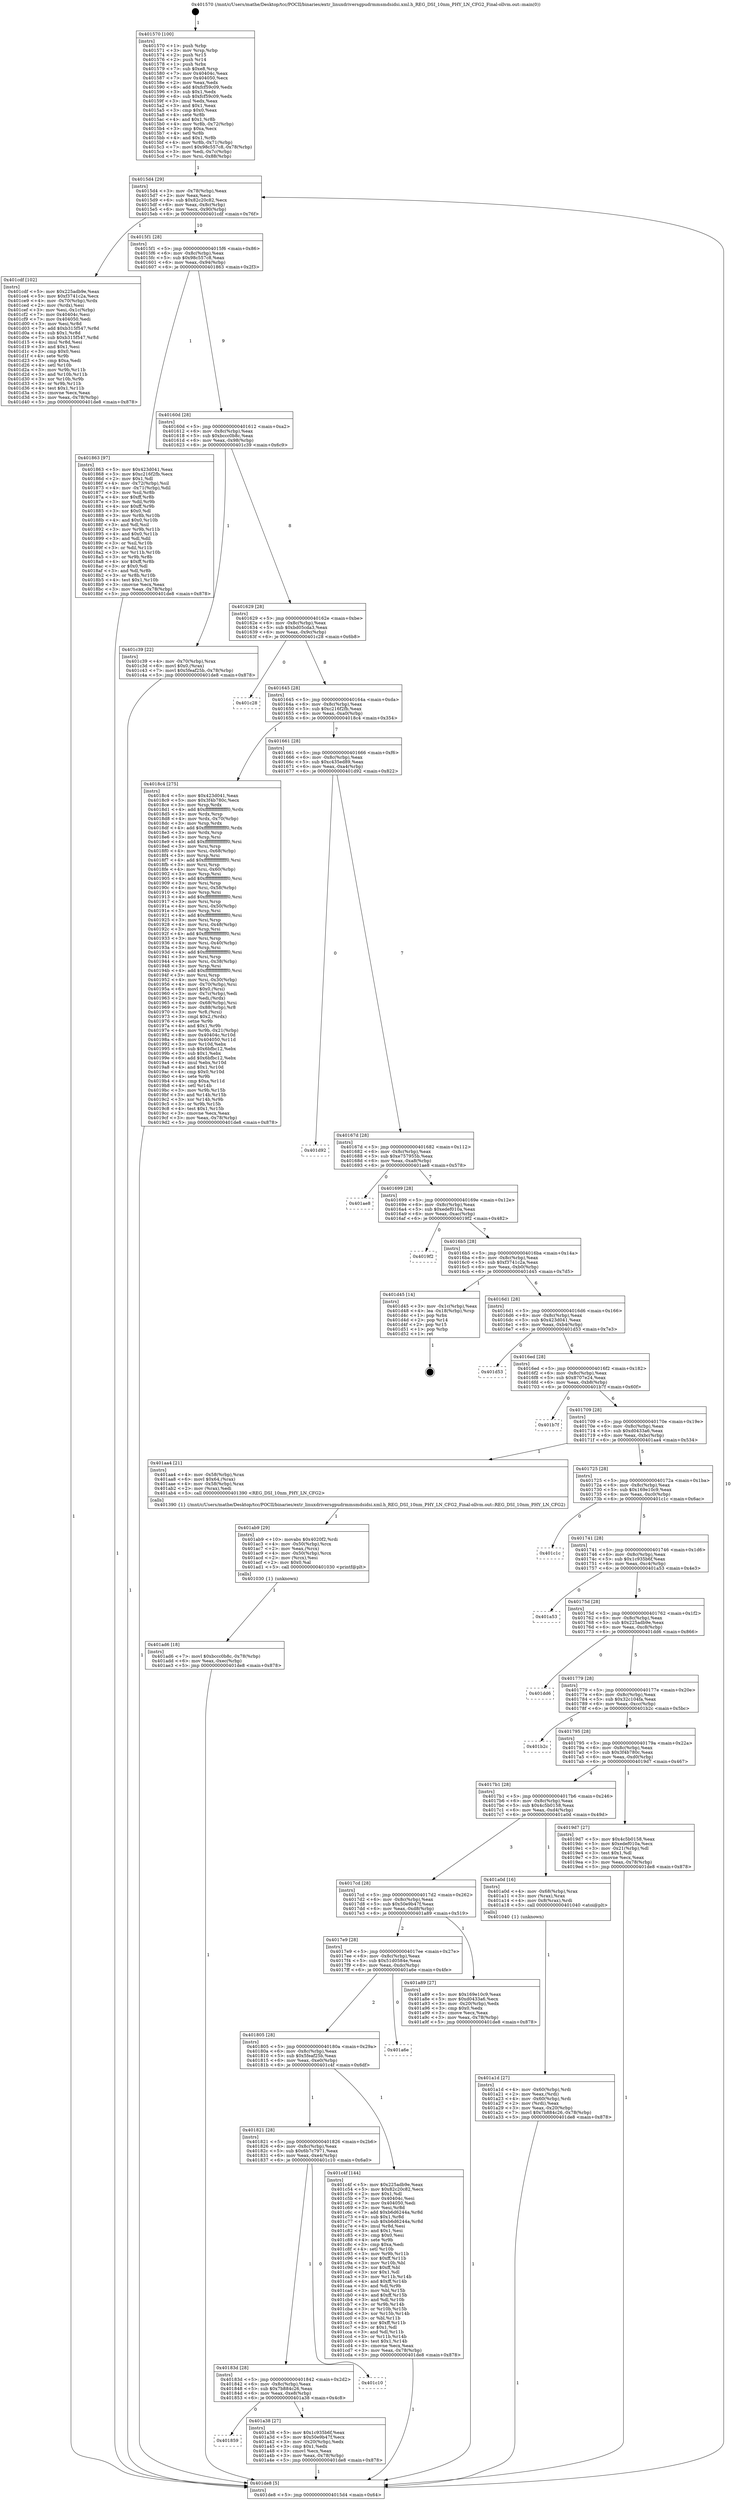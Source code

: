 digraph "0x401570" {
  label = "0x401570 (/mnt/c/Users/mathe/Desktop/tcc/POCII/binaries/extr_linuxdriversgpudrmmsmdsidsi.xml.h_REG_DSI_10nm_PHY_LN_CFG2_Final-ollvm.out::main(0))"
  labelloc = "t"
  node[shape=record]

  Entry [label="",width=0.3,height=0.3,shape=circle,fillcolor=black,style=filled]
  "0x4015d4" [label="{
     0x4015d4 [29]\l
     | [instrs]\l
     &nbsp;&nbsp;0x4015d4 \<+3\>: mov -0x78(%rbp),%eax\l
     &nbsp;&nbsp;0x4015d7 \<+2\>: mov %eax,%ecx\l
     &nbsp;&nbsp;0x4015d9 \<+6\>: sub $0x82c20c82,%ecx\l
     &nbsp;&nbsp;0x4015df \<+6\>: mov %eax,-0x8c(%rbp)\l
     &nbsp;&nbsp;0x4015e5 \<+6\>: mov %ecx,-0x90(%rbp)\l
     &nbsp;&nbsp;0x4015eb \<+6\>: je 0000000000401cdf \<main+0x76f\>\l
  }"]
  "0x401cdf" [label="{
     0x401cdf [102]\l
     | [instrs]\l
     &nbsp;&nbsp;0x401cdf \<+5\>: mov $0x225adb9e,%eax\l
     &nbsp;&nbsp;0x401ce4 \<+5\>: mov $0xf3741c2a,%ecx\l
     &nbsp;&nbsp;0x401ce9 \<+4\>: mov -0x70(%rbp),%rdx\l
     &nbsp;&nbsp;0x401ced \<+2\>: mov (%rdx),%esi\l
     &nbsp;&nbsp;0x401cef \<+3\>: mov %esi,-0x1c(%rbp)\l
     &nbsp;&nbsp;0x401cf2 \<+7\>: mov 0x40404c,%esi\l
     &nbsp;&nbsp;0x401cf9 \<+7\>: mov 0x404050,%edi\l
     &nbsp;&nbsp;0x401d00 \<+3\>: mov %esi,%r8d\l
     &nbsp;&nbsp;0x401d03 \<+7\>: add $0xb315f547,%r8d\l
     &nbsp;&nbsp;0x401d0a \<+4\>: sub $0x1,%r8d\l
     &nbsp;&nbsp;0x401d0e \<+7\>: sub $0xb315f547,%r8d\l
     &nbsp;&nbsp;0x401d15 \<+4\>: imul %r8d,%esi\l
     &nbsp;&nbsp;0x401d19 \<+3\>: and $0x1,%esi\l
     &nbsp;&nbsp;0x401d1c \<+3\>: cmp $0x0,%esi\l
     &nbsp;&nbsp;0x401d1f \<+4\>: sete %r9b\l
     &nbsp;&nbsp;0x401d23 \<+3\>: cmp $0xa,%edi\l
     &nbsp;&nbsp;0x401d26 \<+4\>: setl %r10b\l
     &nbsp;&nbsp;0x401d2a \<+3\>: mov %r9b,%r11b\l
     &nbsp;&nbsp;0x401d2d \<+3\>: and %r10b,%r11b\l
     &nbsp;&nbsp;0x401d30 \<+3\>: xor %r10b,%r9b\l
     &nbsp;&nbsp;0x401d33 \<+3\>: or %r9b,%r11b\l
     &nbsp;&nbsp;0x401d36 \<+4\>: test $0x1,%r11b\l
     &nbsp;&nbsp;0x401d3a \<+3\>: cmovne %ecx,%eax\l
     &nbsp;&nbsp;0x401d3d \<+3\>: mov %eax,-0x78(%rbp)\l
     &nbsp;&nbsp;0x401d40 \<+5\>: jmp 0000000000401de8 \<main+0x878\>\l
  }"]
  "0x4015f1" [label="{
     0x4015f1 [28]\l
     | [instrs]\l
     &nbsp;&nbsp;0x4015f1 \<+5\>: jmp 00000000004015f6 \<main+0x86\>\l
     &nbsp;&nbsp;0x4015f6 \<+6\>: mov -0x8c(%rbp),%eax\l
     &nbsp;&nbsp;0x4015fc \<+5\>: sub $0x98c557c8,%eax\l
     &nbsp;&nbsp;0x401601 \<+6\>: mov %eax,-0x94(%rbp)\l
     &nbsp;&nbsp;0x401607 \<+6\>: je 0000000000401863 \<main+0x2f3\>\l
  }"]
  Exit [label="",width=0.3,height=0.3,shape=circle,fillcolor=black,style=filled,peripheries=2]
  "0x401863" [label="{
     0x401863 [97]\l
     | [instrs]\l
     &nbsp;&nbsp;0x401863 \<+5\>: mov $0x423d041,%eax\l
     &nbsp;&nbsp;0x401868 \<+5\>: mov $0xc216f2fb,%ecx\l
     &nbsp;&nbsp;0x40186d \<+2\>: mov $0x1,%dl\l
     &nbsp;&nbsp;0x40186f \<+4\>: mov -0x72(%rbp),%sil\l
     &nbsp;&nbsp;0x401873 \<+4\>: mov -0x71(%rbp),%dil\l
     &nbsp;&nbsp;0x401877 \<+3\>: mov %sil,%r8b\l
     &nbsp;&nbsp;0x40187a \<+4\>: xor $0xff,%r8b\l
     &nbsp;&nbsp;0x40187e \<+3\>: mov %dil,%r9b\l
     &nbsp;&nbsp;0x401881 \<+4\>: xor $0xff,%r9b\l
     &nbsp;&nbsp;0x401885 \<+3\>: xor $0x0,%dl\l
     &nbsp;&nbsp;0x401888 \<+3\>: mov %r8b,%r10b\l
     &nbsp;&nbsp;0x40188b \<+4\>: and $0x0,%r10b\l
     &nbsp;&nbsp;0x40188f \<+3\>: and %dl,%sil\l
     &nbsp;&nbsp;0x401892 \<+3\>: mov %r9b,%r11b\l
     &nbsp;&nbsp;0x401895 \<+4\>: and $0x0,%r11b\l
     &nbsp;&nbsp;0x401899 \<+3\>: and %dl,%dil\l
     &nbsp;&nbsp;0x40189c \<+3\>: or %sil,%r10b\l
     &nbsp;&nbsp;0x40189f \<+3\>: or %dil,%r11b\l
     &nbsp;&nbsp;0x4018a2 \<+3\>: xor %r11b,%r10b\l
     &nbsp;&nbsp;0x4018a5 \<+3\>: or %r9b,%r8b\l
     &nbsp;&nbsp;0x4018a8 \<+4\>: xor $0xff,%r8b\l
     &nbsp;&nbsp;0x4018ac \<+3\>: or $0x0,%dl\l
     &nbsp;&nbsp;0x4018af \<+3\>: and %dl,%r8b\l
     &nbsp;&nbsp;0x4018b2 \<+3\>: or %r8b,%r10b\l
     &nbsp;&nbsp;0x4018b5 \<+4\>: test $0x1,%r10b\l
     &nbsp;&nbsp;0x4018b9 \<+3\>: cmovne %ecx,%eax\l
     &nbsp;&nbsp;0x4018bc \<+3\>: mov %eax,-0x78(%rbp)\l
     &nbsp;&nbsp;0x4018bf \<+5\>: jmp 0000000000401de8 \<main+0x878\>\l
  }"]
  "0x40160d" [label="{
     0x40160d [28]\l
     | [instrs]\l
     &nbsp;&nbsp;0x40160d \<+5\>: jmp 0000000000401612 \<main+0xa2\>\l
     &nbsp;&nbsp;0x401612 \<+6\>: mov -0x8c(%rbp),%eax\l
     &nbsp;&nbsp;0x401618 \<+5\>: sub $0xbccc0b8c,%eax\l
     &nbsp;&nbsp;0x40161d \<+6\>: mov %eax,-0x98(%rbp)\l
     &nbsp;&nbsp;0x401623 \<+6\>: je 0000000000401c39 \<main+0x6c9\>\l
  }"]
  "0x401de8" [label="{
     0x401de8 [5]\l
     | [instrs]\l
     &nbsp;&nbsp;0x401de8 \<+5\>: jmp 00000000004015d4 \<main+0x64\>\l
  }"]
  "0x401570" [label="{
     0x401570 [100]\l
     | [instrs]\l
     &nbsp;&nbsp;0x401570 \<+1\>: push %rbp\l
     &nbsp;&nbsp;0x401571 \<+3\>: mov %rsp,%rbp\l
     &nbsp;&nbsp;0x401574 \<+2\>: push %r15\l
     &nbsp;&nbsp;0x401576 \<+2\>: push %r14\l
     &nbsp;&nbsp;0x401578 \<+1\>: push %rbx\l
     &nbsp;&nbsp;0x401579 \<+7\>: sub $0xe8,%rsp\l
     &nbsp;&nbsp;0x401580 \<+7\>: mov 0x40404c,%eax\l
     &nbsp;&nbsp;0x401587 \<+7\>: mov 0x404050,%ecx\l
     &nbsp;&nbsp;0x40158e \<+2\>: mov %eax,%edx\l
     &nbsp;&nbsp;0x401590 \<+6\>: add $0xfcf59c09,%edx\l
     &nbsp;&nbsp;0x401596 \<+3\>: sub $0x1,%edx\l
     &nbsp;&nbsp;0x401599 \<+6\>: sub $0xfcf59c09,%edx\l
     &nbsp;&nbsp;0x40159f \<+3\>: imul %edx,%eax\l
     &nbsp;&nbsp;0x4015a2 \<+3\>: and $0x1,%eax\l
     &nbsp;&nbsp;0x4015a5 \<+3\>: cmp $0x0,%eax\l
     &nbsp;&nbsp;0x4015a8 \<+4\>: sete %r8b\l
     &nbsp;&nbsp;0x4015ac \<+4\>: and $0x1,%r8b\l
     &nbsp;&nbsp;0x4015b0 \<+4\>: mov %r8b,-0x72(%rbp)\l
     &nbsp;&nbsp;0x4015b4 \<+3\>: cmp $0xa,%ecx\l
     &nbsp;&nbsp;0x4015b7 \<+4\>: setl %r8b\l
     &nbsp;&nbsp;0x4015bb \<+4\>: and $0x1,%r8b\l
     &nbsp;&nbsp;0x4015bf \<+4\>: mov %r8b,-0x71(%rbp)\l
     &nbsp;&nbsp;0x4015c3 \<+7\>: movl $0x98c557c8,-0x78(%rbp)\l
     &nbsp;&nbsp;0x4015ca \<+3\>: mov %edi,-0x7c(%rbp)\l
     &nbsp;&nbsp;0x4015cd \<+7\>: mov %rsi,-0x88(%rbp)\l
  }"]
  "0x401ad6" [label="{
     0x401ad6 [18]\l
     | [instrs]\l
     &nbsp;&nbsp;0x401ad6 \<+7\>: movl $0xbccc0b8c,-0x78(%rbp)\l
     &nbsp;&nbsp;0x401add \<+6\>: mov %eax,-0xec(%rbp)\l
     &nbsp;&nbsp;0x401ae3 \<+5\>: jmp 0000000000401de8 \<main+0x878\>\l
  }"]
  "0x401c39" [label="{
     0x401c39 [22]\l
     | [instrs]\l
     &nbsp;&nbsp;0x401c39 \<+4\>: mov -0x70(%rbp),%rax\l
     &nbsp;&nbsp;0x401c3d \<+6\>: movl $0x0,(%rax)\l
     &nbsp;&nbsp;0x401c43 \<+7\>: movl $0x5feaf25b,-0x78(%rbp)\l
     &nbsp;&nbsp;0x401c4a \<+5\>: jmp 0000000000401de8 \<main+0x878\>\l
  }"]
  "0x401629" [label="{
     0x401629 [28]\l
     | [instrs]\l
     &nbsp;&nbsp;0x401629 \<+5\>: jmp 000000000040162e \<main+0xbe\>\l
     &nbsp;&nbsp;0x40162e \<+6\>: mov -0x8c(%rbp),%eax\l
     &nbsp;&nbsp;0x401634 \<+5\>: sub $0xbd05cda3,%eax\l
     &nbsp;&nbsp;0x401639 \<+6\>: mov %eax,-0x9c(%rbp)\l
     &nbsp;&nbsp;0x40163f \<+6\>: je 0000000000401c28 \<main+0x6b8\>\l
  }"]
  "0x401ab9" [label="{
     0x401ab9 [29]\l
     | [instrs]\l
     &nbsp;&nbsp;0x401ab9 \<+10\>: movabs $0x4020f2,%rdi\l
     &nbsp;&nbsp;0x401ac3 \<+4\>: mov -0x50(%rbp),%rcx\l
     &nbsp;&nbsp;0x401ac7 \<+2\>: mov %eax,(%rcx)\l
     &nbsp;&nbsp;0x401ac9 \<+4\>: mov -0x50(%rbp),%rcx\l
     &nbsp;&nbsp;0x401acd \<+2\>: mov (%rcx),%esi\l
     &nbsp;&nbsp;0x401acf \<+2\>: mov $0x0,%al\l
     &nbsp;&nbsp;0x401ad1 \<+5\>: call 0000000000401030 \<printf@plt\>\l
     | [calls]\l
     &nbsp;&nbsp;0x401030 \{1\} (unknown)\l
  }"]
  "0x401c28" [label="{
     0x401c28\l
  }", style=dashed]
  "0x401645" [label="{
     0x401645 [28]\l
     | [instrs]\l
     &nbsp;&nbsp;0x401645 \<+5\>: jmp 000000000040164a \<main+0xda\>\l
     &nbsp;&nbsp;0x40164a \<+6\>: mov -0x8c(%rbp),%eax\l
     &nbsp;&nbsp;0x401650 \<+5\>: sub $0xc216f2fb,%eax\l
     &nbsp;&nbsp;0x401655 \<+6\>: mov %eax,-0xa0(%rbp)\l
     &nbsp;&nbsp;0x40165b \<+6\>: je 00000000004018c4 \<main+0x354\>\l
  }"]
  "0x401859" [label="{
     0x401859\l
  }", style=dashed]
  "0x4018c4" [label="{
     0x4018c4 [275]\l
     | [instrs]\l
     &nbsp;&nbsp;0x4018c4 \<+5\>: mov $0x423d041,%eax\l
     &nbsp;&nbsp;0x4018c9 \<+5\>: mov $0x3f4b780c,%ecx\l
     &nbsp;&nbsp;0x4018ce \<+3\>: mov %rsp,%rdx\l
     &nbsp;&nbsp;0x4018d1 \<+4\>: add $0xfffffffffffffff0,%rdx\l
     &nbsp;&nbsp;0x4018d5 \<+3\>: mov %rdx,%rsp\l
     &nbsp;&nbsp;0x4018d8 \<+4\>: mov %rdx,-0x70(%rbp)\l
     &nbsp;&nbsp;0x4018dc \<+3\>: mov %rsp,%rdx\l
     &nbsp;&nbsp;0x4018df \<+4\>: add $0xfffffffffffffff0,%rdx\l
     &nbsp;&nbsp;0x4018e3 \<+3\>: mov %rdx,%rsp\l
     &nbsp;&nbsp;0x4018e6 \<+3\>: mov %rsp,%rsi\l
     &nbsp;&nbsp;0x4018e9 \<+4\>: add $0xfffffffffffffff0,%rsi\l
     &nbsp;&nbsp;0x4018ed \<+3\>: mov %rsi,%rsp\l
     &nbsp;&nbsp;0x4018f0 \<+4\>: mov %rsi,-0x68(%rbp)\l
     &nbsp;&nbsp;0x4018f4 \<+3\>: mov %rsp,%rsi\l
     &nbsp;&nbsp;0x4018f7 \<+4\>: add $0xfffffffffffffff0,%rsi\l
     &nbsp;&nbsp;0x4018fb \<+3\>: mov %rsi,%rsp\l
     &nbsp;&nbsp;0x4018fe \<+4\>: mov %rsi,-0x60(%rbp)\l
     &nbsp;&nbsp;0x401902 \<+3\>: mov %rsp,%rsi\l
     &nbsp;&nbsp;0x401905 \<+4\>: add $0xfffffffffffffff0,%rsi\l
     &nbsp;&nbsp;0x401909 \<+3\>: mov %rsi,%rsp\l
     &nbsp;&nbsp;0x40190c \<+4\>: mov %rsi,-0x58(%rbp)\l
     &nbsp;&nbsp;0x401910 \<+3\>: mov %rsp,%rsi\l
     &nbsp;&nbsp;0x401913 \<+4\>: add $0xfffffffffffffff0,%rsi\l
     &nbsp;&nbsp;0x401917 \<+3\>: mov %rsi,%rsp\l
     &nbsp;&nbsp;0x40191a \<+4\>: mov %rsi,-0x50(%rbp)\l
     &nbsp;&nbsp;0x40191e \<+3\>: mov %rsp,%rsi\l
     &nbsp;&nbsp;0x401921 \<+4\>: add $0xfffffffffffffff0,%rsi\l
     &nbsp;&nbsp;0x401925 \<+3\>: mov %rsi,%rsp\l
     &nbsp;&nbsp;0x401928 \<+4\>: mov %rsi,-0x48(%rbp)\l
     &nbsp;&nbsp;0x40192c \<+3\>: mov %rsp,%rsi\l
     &nbsp;&nbsp;0x40192f \<+4\>: add $0xfffffffffffffff0,%rsi\l
     &nbsp;&nbsp;0x401933 \<+3\>: mov %rsi,%rsp\l
     &nbsp;&nbsp;0x401936 \<+4\>: mov %rsi,-0x40(%rbp)\l
     &nbsp;&nbsp;0x40193a \<+3\>: mov %rsp,%rsi\l
     &nbsp;&nbsp;0x40193d \<+4\>: add $0xfffffffffffffff0,%rsi\l
     &nbsp;&nbsp;0x401941 \<+3\>: mov %rsi,%rsp\l
     &nbsp;&nbsp;0x401944 \<+4\>: mov %rsi,-0x38(%rbp)\l
     &nbsp;&nbsp;0x401948 \<+3\>: mov %rsp,%rsi\l
     &nbsp;&nbsp;0x40194b \<+4\>: add $0xfffffffffffffff0,%rsi\l
     &nbsp;&nbsp;0x40194f \<+3\>: mov %rsi,%rsp\l
     &nbsp;&nbsp;0x401952 \<+4\>: mov %rsi,-0x30(%rbp)\l
     &nbsp;&nbsp;0x401956 \<+4\>: mov -0x70(%rbp),%rsi\l
     &nbsp;&nbsp;0x40195a \<+6\>: movl $0x0,(%rsi)\l
     &nbsp;&nbsp;0x401960 \<+3\>: mov -0x7c(%rbp),%edi\l
     &nbsp;&nbsp;0x401963 \<+2\>: mov %edi,(%rdx)\l
     &nbsp;&nbsp;0x401965 \<+4\>: mov -0x68(%rbp),%rsi\l
     &nbsp;&nbsp;0x401969 \<+7\>: mov -0x88(%rbp),%r8\l
     &nbsp;&nbsp;0x401970 \<+3\>: mov %r8,(%rsi)\l
     &nbsp;&nbsp;0x401973 \<+3\>: cmpl $0x2,(%rdx)\l
     &nbsp;&nbsp;0x401976 \<+4\>: setne %r9b\l
     &nbsp;&nbsp;0x40197a \<+4\>: and $0x1,%r9b\l
     &nbsp;&nbsp;0x40197e \<+4\>: mov %r9b,-0x21(%rbp)\l
     &nbsp;&nbsp;0x401982 \<+8\>: mov 0x40404c,%r10d\l
     &nbsp;&nbsp;0x40198a \<+8\>: mov 0x404050,%r11d\l
     &nbsp;&nbsp;0x401992 \<+3\>: mov %r10d,%ebx\l
     &nbsp;&nbsp;0x401995 \<+6\>: sub $0x6bfbc12,%ebx\l
     &nbsp;&nbsp;0x40199b \<+3\>: sub $0x1,%ebx\l
     &nbsp;&nbsp;0x40199e \<+6\>: add $0x6bfbc12,%ebx\l
     &nbsp;&nbsp;0x4019a4 \<+4\>: imul %ebx,%r10d\l
     &nbsp;&nbsp;0x4019a8 \<+4\>: and $0x1,%r10d\l
     &nbsp;&nbsp;0x4019ac \<+4\>: cmp $0x0,%r10d\l
     &nbsp;&nbsp;0x4019b0 \<+4\>: sete %r9b\l
     &nbsp;&nbsp;0x4019b4 \<+4\>: cmp $0xa,%r11d\l
     &nbsp;&nbsp;0x4019b8 \<+4\>: setl %r14b\l
     &nbsp;&nbsp;0x4019bc \<+3\>: mov %r9b,%r15b\l
     &nbsp;&nbsp;0x4019bf \<+3\>: and %r14b,%r15b\l
     &nbsp;&nbsp;0x4019c2 \<+3\>: xor %r14b,%r9b\l
     &nbsp;&nbsp;0x4019c5 \<+3\>: or %r9b,%r15b\l
     &nbsp;&nbsp;0x4019c8 \<+4\>: test $0x1,%r15b\l
     &nbsp;&nbsp;0x4019cc \<+3\>: cmovne %ecx,%eax\l
     &nbsp;&nbsp;0x4019cf \<+3\>: mov %eax,-0x78(%rbp)\l
     &nbsp;&nbsp;0x4019d2 \<+5\>: jmp 0000000000401de8 \<main+0x878\>\l
  }"]
  "0x401661" [label="{
     0x401661 [28]\l
     | [instrs]\l
     &nbsp;&nbsp;0x401661 \<+5\>: jmp 0000000000401666 \<main+0xf6\>\l
     &nbsp;&nbsp;0x401666 \<+6\>: mov -0x8c(%rbp),%eax\l
     &nbsp;&nbsp;0x40166c \<+5\>: sub $0xc435ed89,%eax\l
     &nbsp;&nbsp;0x401671 \<+6\>: mov %eax,-0xa4(%rbp)\l
     &nbsp;&nbsp;0x401677 \<+6\>: je 0000000000401d92 \<main+0x822\>\l
  }"]
  "0x401a38" [label="{
     0x401a38 [27]\l
     | [instrs]\l
     &nbsp;&nbsp;0x401a38 \<+5\>: mov $0x1c935b6f,%eax\l
     &nbsp;&nbsp;0x401a3d \<+5\>: mov $0x50e9b47f,%ecx\l
     &nbsp;&nbsp;0x401a42 \<+3\>: mov -0x20(%rbp),%edx\l
     &nbsp;&nbsp;0x401a45 \<+3\>: cmp $0x1,%edx\l
     &nbsp;&nbsp;0x401a48 \<+3\>: cmovl %ecx,%eax\l
     &nbsp;&nbsp;0x401a4b \<+3\>: mov %eax,-0x78(%rbp)\l
     &nbsp;&nbsp;0x401a4e \<+5\>: jmp 0000000000401de8 \<main+0x878\>\l
  }"]
  "0x40183d" [label="{
     0x40183d [28]\l
     | [instrs]\l
     &nbsp;&nbsp;0x40183d \<+5\>: jmp 0000000000401842 \<main+0x2d2\>\l
     &nbsp;&nbsp;0x401842 \<+6\>: mov -0x8c(%rbp),%eax\l
     &nbsp;&nbsp;0x401848 \<+5\>: sub $0x7b884c26,%eax\l
     &nbsp;&nbsp;0x40184d \<+6\>: mov %eax,-0xe8(%rbp)\l
     &nbsp;&nbsp;0x401853 \<+6\>: je 0000000000401a38 \<main+0x4c8\>\l
  }"]
  "0x401d92" [label="{
     0x401d92\l
  }", style=dashed]
  "0x40167d" [label="{
     0x40167d [28]\l
     | [instrs]\l
     &nbsp;&nbsp;0x40167d \<+5\>: jmp 0000000000401682 \<main+0x112\>\l
     &nbsp;&nbsp;0x401682 \<+6\>: mov -0x8c(%rbp),%eax\l
     &nbsp;&nbsp;0x401688 \<+5\>: sub $0xe757955b,%eax\l
     &nbsp;&nbsp;0x40168d \<+6\>: mov %eax,-0xa8(%rbp)\l
     &nbsp;&nbsp;0x401693 \<+6\>: je 0000000000401ae8 \<main+0x578\>\l
  }"]
  "0x401c10" [label="{
     0x401c10\l
  }", style=dashed]
  "0x401ae8" [label="{
     0x401ae8\l
  }", style=dashed]
  "0x401699" [label="{
     0x401699 [28]\l
     | [instrs]\l
     &nbsp;&nbsp;0x401699 \<+5\>: jmp 000000000040169e \<main+0x12e\>\l
     &nbsp;&nbsp;0x40169e \<+6\>: mov -0x8c(%rbp),%eax\l
     &nbsp;&nbsp;0x4016a4 \<+5\>: sub $0xedef010a,%eax\l
     &nbsp;&nbsp;0x4016a9 \<+6\>: mov %eax,-0xac(%rbp)\l
     &nbsp;&nbsp;0x4016af \<+6\>: je 00000000004019f2 \<main+0x482\>\l
  }"]
  "0x401821" [label="{
     0x401821 [28]\l
     | [instrs]\l
     &nbsp;&nbsp;0x401821 \<+5\>: jmp 0000000000401826 \<main+0x2b6\>\l
     &nbsp;&nbsp;0x401826 \<+6\>: mov -0x8c(%rbp),%eax\l
     &nbsp;&nbsp;0x40182c \<+5\>: sub $0x6b7c7971,%eax\l
     &nbsp;&nbsp;0x401831 \<+6\>: mov %eax,-0xe4(%rbp)\l
     &nbsp;&nbsp;0x401837 \<+6\>: je 0000000000401c10 \<main+0x6a0\>\l
  }"]
  "0x4019f2" [label="{
     0x4019f2\l
  }", style=dashed]
  "0x4016b5" [label="{
     0x4016b5 [28]\l
     | [instrs]\l
     &nbsp;&nbsp;0x4016b5 \<+5\>: jmp 00000000004016ba \<main+0x14a\>\l
     &nbsp;&nbsp;0x4016ba \<+6\>: mov -0x8c(%rbp),%eax\l
     &nbsp;&nbsp;0x4016c0 \<+5\>: sub $0xf3741c2a,%eax\l
     &nbsp;&nbsp;0x4016c5 \<+6\>: mov %eax,-0xb0(%rbp)\l
     &nbsp;&nbsp;0x4016cb \<+6\>: je 0000000000401d45 \<main+0x7d5\>\l
  }"]
  "0x401c4f" [label="{
     0x401c4f [144]\l
     | [instrs]\l
     &nbsp;&nbsp;0x401c4f \<+5\>: mov $0x225adb9e,%eax\l
     &nbsp;&nbsp;0x401c54 \<+5\>: mov $0x82c20c82,%ecx\l
     &nbsp;&nbsp;0x401c59 \<+2\>: mov $0x1,%dl\l
     &nbsp;&nbsp;0x401c5b \<+7\>: mov 0x40404c,%esi\l
     &nbsp;&nbsp;0x401c62 \<+7\>: mov 0x404050,%edi\l
     &nbsp;&nbsp;0x401c69 \<+3\>: mov %esi,%r8d\l
     &nbsp;&nbsp;0x401c6c \<+7\>: add $0xb6d6244a,%r8d\l
     &nbsp;&nbsp;0x401c73 \<+4\>: sub $0x1,%r8d\l
     &nbsp;&nbsp;0x401c77 \<+7\>: sub $0xb6d6244a,%r8d\l
     &nbsp;&nbsp;0x401c7e \<+4\>: imul %r8d,%esi\l
     &nbsp;&nbsp;0x401c82 \<+3\>: and $0x1,%esi\l
     &nbsp;&nbsp;0x401c85 \<+3\>: cmp $0x0,%esi\l
     &nbsp;&nbsp;0x401c88 \<+4\>: sete %r9b\l
     &nbsp;&nbsp;0x401c8c \<+3\>: cmp $0xa,%edi\l
     &nbsp;&nbsp;0x401c8f \<+4\>: setl %r10b\l
     &nbsp;&nbsp;0x401c93 \<+3\>: mov %r9b,%r11b\l
     &nbsp;&nbsp;0x401c96 \<+4\>: xor $0xff,%r11b\l
     &nbsp;&nbsp;0x401c9a \<+3\>: mov %r10b,%bl\l
     &nbsp;&nbsp;0x401c9d \<+3\>: xor $0xff,%bl\l
     &nbsp;&nbsp;0x401ca0 \<+3\>: xor $0x1,%dl\l
     &nbsp;&nbsp;0x401ca3 \<+3\>: mov %r11b,%r14b\l
     &nbsp;&nbsp;0x401ca6 \<+4\>: and $0xff,%r14b\l
     &nbsp;&nbsp;0x401caa \<+3\>: and %dl,%r9b\l
     &nbsp;&nbsp;0x401cad \<+3\>: mov %bl,%r15b\l
     &nbsp;&nbsp;0x401cb0 \<+4\>: and $0xff,%r15b\l
     &nbsp;&nbsp;0x401cb4 \<+3\>: and %dl,%r10b\l
     &nbsp;&nbsp;0x401cb7 \<+3\>: or %r9b,%r14b\l
     &nbsp;&nbsp;0x401cba \<+3\>: or %r10b,%r15b\l
     &nbsp;&nbsp;0x401cbd \<+3\>: xor %r15b,%r14b\l
     &nbsp;&nbsp;0x401cc0 \<+3\>: or %bl,%r11b\l
     &nbsp;&nbsp;0x401cc3 \<+4\>: xor $0xff,%r11b\l
     &nbsp;&nbsp;0x401cc7 \<+3\>: or $0x1,%dl\l
     &nbsp;&nbsp;0x401cca \<+3\>: and %dl,%r11b\l
     &nbsp;&nbsp;0x401ccd \<+3\>: or %r11b,%r14b\l
     &nbsp;&nbsp;0x401cd0 \<+4\>: test $0x1,%r14b\l
     &nbsp;&nbsp;0x401cd4 \<+3\>: cmovne %ecx,%eax\l
     &nbsp;&nbsp;0x401cd7 \<+3\>: mov %eax,-0x78(%rbp)\l
     &nbsp;&nbsp;0x401cda \<+5\>: jmp 0000000000401de8 \<main+0x878\>\l
  }"]
  "0x401d45" [label="{
     0x401d45 [14]\l
     | [instrs]\l
     &nbsp;&nbsp;0x401d45 \<+3\>: mov -0x1c(%rbp),%eax\l
     &nbsp;&nbsp;0x401d48 \<+4\>: lea -0x18(%rbp),%rsp\l
     &nbsp;&nbsp;0x401d4c \<+1\>: pop %rbx\l
     &nbsp;&nbsp;0x401d4d \<+2\>: pop %r14\l
     &nbsp;&nbsp;0x401d4f \<+2\>: pop %r15\l
     &nbsp;&nbsp;0x401d51 \<+1\>: pop %rbp\l
     &nbsp;&nbsp;0x401d52 \<+1\>: ret\l
  }"]
  "0x4016d1" [label="{
     0x4016d1 [28]\l
     | [instrs]\l
     &nbsp;&nbsp;0x4016d1 \<+5\>: jmp 00000000004016d6 \<main+0x166\>\l
     &nbsp;&nbsp;0x4016d6 \<+6\>: mov -0x8c(%rbp),%eax\l
     &nbsp;&nbsp;0x4016dc \<+5\>: sub $0x423d041,%eax\l
     &nbsp;&nbsp;0x4016e1 \<+6\>: mov %eax,-0xb4(%rbp)\l
     &nbsp;&nbsp;0x4016e7 \<+6\>: je 0000000000401d53 \<main+0x7e3\>\l
  }"]
  "0x401805" [label="{
     0x401805 [28]\l
     | [instrs]\l
     &nbsp;&nbsp;0x401805 \<+5\>: jmp 000000000040180a \<main+0x29a\>\l
     &nbsp;&nbsp;0x40180a \<+6\>: mov -0x8c(%rbp),%eax\l
     &nbsp;&nbsp;0x401810 \<+5\>: sub $0x5feaf25b,%eax\l
     &nbsp;&nbsp;0x401815 \<+6\>: mov %eax,-0xe0(%rbp)\l
     &nbsp;&nbsp;0x40181b \<+6\>: je 0000000000401c4f \<main+0x6df\>\l
  }"]
  "0x401d53" [label="{
     0x401d53\l
  }", style=dashed]
  "0x4016ed" [label="{
     0x4016ed [28]\l
     | [instrs]\l
     &nbsp;&nbsp;0x4016ed \<+5\>: jmp 00000000004016f2 \<main+0x182\>\l
     &nbsp;&nbsp;0x4016f2 \<+6\>: mov -0x8c(%rbp),%eax\l
     &nbsp;&nbsp;0x4016f8 \<+5\>: sub $0x8707e24,%eax\l
     &nbsp;&nbsp;0x4016fd \<+6\>: mov %eax,-0xb8(%rbp)\l
     &nbsp;&nbsp;0x401703 \<+6\>: je 0000000000401b7f \<main+0x60f\>\l
  }"]
  "0x401a6e" [label="{
     0x401a6e\l
  }", style=dashed]
  "0x401b7f" [label="{
     0x401b7f\l
  }", style=dashed]
  "0x401709" [label="{
     0x401709 [28]\l
     | [instrs]\l
     &nbsp;&nbsp;0x401709 \<+5\>: jmp 000000000040170e \<main+0x19e\>\l
     &nbsp;&nbsp;0x40170e \<+6\>: mov -0x8c(%rbp),%eax\l
     &nbsp;&nbsp;0x401714 \<+5\>: sub $0xd0433a6,%eax\l
     &nbsp;&nbsp;0x401719 \<+6\>: mov %eax,-0xbc(%rbp)\l
     &nbsp;&nbsp;0x40171f \<+6\>: je 0000000000401aa4 \<main+0x534\>\l
  }"]
  "0x4017e9" [label="{
     0x4017e9 [28]\l
     | [instrs]\l
     &nbsp;&nbsp;0x4017e9 \<+5\>: jmp 00000000004017ee \<main+0x27e\>\l
     &nbsp;&nbsp;0x4017ee \<+6\>: mov -0x8c(%rbp),%eax\l
     &nbsp;&nbsp;0x4017f4 \<+5\>: sub $0x51d0584e,%eax\l
     &nbsp;&nbsp;0x4017f9 \<+6\>: mov %eax,-0xdc(%rbp)\l
     &nbsp;&nbsp;0x4017ff \<+6\>: je 0000000000401a6e \<main+0x4fe\>\l
  }"]
  "0x401aa4" [label="{
     0x401aa4 [21]\l
     | [instrs]\l
     &nbsp;&nbsp;0x401aa4 \<+4\>: mov -0x58(%rbp),%rax\l
     &nbsp;&nbsp;0x401aa8 \<+6\>: movl $0x64,(%rax)\l
     &nbsp;&nbsp;0x401aae \<+4\>: mov -0x58(%rbp),%rax\l
     &nbsp;&nbsp;0x401ab2 \<+2\>: mov (%rax),%edi\l
     &nbsp;&nbsp;0x401ab4 \<+5\>: call 0000000000401390 \<REG_DSI_10nm_PHY_LN_CFG2\>\l
     | [calls]\l
     &nbsp;&nbsp;0x401390 \{1\} (/mnt/c/Users/mathe/Desktop/tcc/POCII/binaries/extr_linuxdriversgpudrmmsmdsidsi.xml.h_REG_DSI_10nm_PHY_LN_CFG2_Final-ollvm.out::REG_DSI_10nm_PHY_LN_CFG2)\l
  }"]
  "0x401725" [label="{
     0x401725 [28]\l
     | [instrs]\l
     &nbsp;&nbsp;0x401725 \<+5\>: jmp 000000000040172a \<main+0x1ba\>\l
     &nbsp;&nbsp;0x40172a \<+6\>: mov -0x8c(%rbp),%eax\l
     &nbsp;&nbsp;0x401730 \<+5\>: sub $0x169e10c9,%eax\l
     &nbsp;&nbsp;0x401735 \<+6\>: mov %eax,-0xc0(%rbp)\l
     &nbsp;&nbsp;0x40173b \<+6\>: je 0000000000401c1c \<main+0x6ac\>\l
  }"]
  "0x401a89" [label="{
     0x401a89 [27]\l
     | [instrs]\l
     &nbsp;&nbsp;0x401a89 \<+5\>: mov $0x169e10c9,%eax\l
     &nbsp;&nbsp;0x401a8e \<+5\>: mov $0xd0433a6,%ecx\l
     &nbsp;&nbsp;0x401a93 \<+3\>: mov -0x20(%rbp),%edx\l
     &nbsp;&nbsp;0x401a96 \<+3\>: cmp $0x0,%edx\l
     &nbsp;&nbsp;0x401a99 \<+3\>: cmove %ecx,%eax\l
     &nbsp;&nbsp;0x401a9c \<+3\>: mov %eax,-0x78(%rbp)\l
     &nbsp;&nbsp;0x401a9f \<+5\>: jmp 0000000000401de8 \<main+0x878\>\l
  }"]
  "0x401c1c" [label="{
     0x401c1c\l
  }", style=dashed]
  "0x401741" [label="{
     0x401741 [28]\l
     | [instrs]\l
     &nbsp;&nbsp;0x401741 \<+5\>: jmp 0000000000401746 \<main+0x1d6\>\l
     &nbsp;&nbsp;0x401746 \<+6\>: mov -0x8c(%rbp),%eax\l
     &nbsp;&nbsp;0x40174c \<+5\>: sub $0x1c935b6f,%eax\l
     &nbsp;&nbsp;0x401751 \<+6\>: mov %eax,-0xc4(%rbp)\l
     &nbsp;&nbsp;0x401757 \<+6\>: je 0000000000401a53 \<main+0x4e3\>\l
  }"]
  "0x401a1d" [label="{
     0x401a1d [27]\l
     | [instrs]\l
     &nbsp;&nbsp;0x401a1d \<+4\>: mov -0x60(%rbp),%rdi\l
     &nbsp;&nbsp;0x401a21 \<+2\>: mov %eax,(%rdi)\l
     &nbsp;&nbsp;0x401a23 \<+4\>: mov -0x60(%rbp),%rdi\l
     &nbsp;&nbsp;0x401a27 \<+2\>: mov (%rdi),%eax\l
     &nbsp;&nbsp;0x401a29 \<+3\>: mov %eax,-0x20(%rbp)\l
     &nbsp;&nbsp;0x401a2c \<+7\>: movl $0x7b884c26,-0x78(%rbp)\l
     &nbsp;&nbsp;0x401a33 \<+5\>: jmp 0000000000401de8 \<main+0x878\>\l
  }"]
  "0x401a53" [label="{
     0x401a53\l
  }", style=dashed]
  "0x40175d" [label="{
     0x40175d [28]\l
     | [instrs]\l
     &nbsp;&nbsp;0x40175d \<+5\>: jmp 0000000000401762 \<main+0x1f2\>\l
     &nbsp;&nbsp;0x401762 \<+6\>: mov -0x8c(%rbp),%eax\l
     &nbsp;&nbsp;0x401768 \<+5\>: sub $0x225adb9e,%eax\l
     &nbsp;&nbsp;0x40176d \<+6\>: mov %eax,-0xc8(%rbp)\l
     &nbsp;&nbsp;0x401773 \<+6\>: je 0000000000401dd6 \<main+0x866\>\l
  }"]
  "0x4017cd" [label="{
     0x4017cd [28]\l
     | [instrs]\l
     &nbsp;&nbsp;0x4017cd \<+5\>: jmp 00000000004017d2 \<main+0x262\>\l
     &nbsp;&nbsp;0x4017d2 \<+6\>: mov -0x8c(%rbp),%eax\l
     &nbsp;&nbsp;0x4017d8 \<+5\>: sub $0x50e9b47f,%eax\l
     &nbsp;&nbsp;0x4017dd \<+6\>: mov %eax,-0xd8(%rbp)\l
     &nbsp;&nbsp;0x4017e3 \<+6\>: je 0000000000401a89 \<main+0x519\>\l
  }"]
  "0x401dd6" [label="{
     0x401dd6\l
  }", style=dashed]
  "0x401779" [label="{
     0x401779 [28]\l
     | [instrs]\l
     &nbsp;&nbsp;0x401779 \<+5\>: jmp 000000000040177e \<main+0x20e\>\l
     &nbsp;&nbsp;0x40177e \<+6\>: mov -0x8c(%rbp),%eax\l
     &nbsp;&nbsp;0x401784 \<+5\>: sub $0x32c104fa,%eax\l
     &nbsp;&nbsp;0x401789 \<+6\>: mov %eax,-0xcc(%rbp)\l
     &nbsp;&nbsp;0x40178f \<+6\>: je 0000000000401b2c \<main+0x5bc\>\l
  }"]
  "0x401a0d" [label="{
     0x401a0d [16]\l
     | [instrs]\l
     &nbsp;&nbsp;0x401a0d \<+4\>: mov -0x68(%rbp),%rax\l
     &nbsp;&nbsp;0x401a11 \<+3\>: mov (%rax),%rax\l
     &nbsp;&nbsp;0x401a14 \<+4\>: mov 0x8(%rax),%rdi\l
     &nbsp;&nbsp;0x401a18 \<+5\>: call 0000000000401040 \<atoi@plt\>\l
     | [calls]\l
     &nbsp;&nbsp;0x401040 \{1\} (unknown)\l
  }"]
  "0x401b2c" [label="{
     0x401b2c\l
  }", style=dashed]
  "0x401795" [label="{
     0x401795 [28]\l
     | [instrs]\l
     &nbsp;&nbsp;0x401795 \<+5\>: jmp 000000000040179a \<main+0x22a\>\l
     &nbsp;&nbsp;0x40179a \<+6\>: mov -0x8c(%rbp),%eax\l
     &nbsp;&nbsp;0x4017a0 \<+5\>: sub $0x3f4b780c,%eax\l
     &nbsp;&nbsp;0x4017a5 \<+6\>: mov %eax,-0xd0(%rbp)\l
     &nbsp;&nbsp;0x4017ab \<+6\>: je 00000000004019d7 \<main+0x467\>\l
  }"]
  "0x4017b1" [label="{
     0x4017b1 [28]\l
     | [instrs]\l
     &nbsp;&nbsp;0x4017b1 \<+5\>: jmp 00000000004017b6 \<main+0x246\>\l
     &nbsp;&nbsp;0x4017b6 \<+6\>: mov -0x8c(%rbp),%eax\l
     &nbsp;&nbsp;0x4017bc \<+5\>: sub $0x4c5b0158,%eax\l
     &nbsp;&nbsp;0x4017c1 \<+6\>: mov %eax,-0xd4(%rbp)\l
     &nbsp;&nbsp;0x4017c7 \<+6\>: je 0000000000401a0d \<main+0x49d\>\l
  }"]
  "0x4019d7" [label="{
     0x4019d7 [27]\l
     | [instrs]\l
     &nbsp;&nbsp;0x4019d7 \<+5\>: mov $0x4c5b0158,%eax\l
     &nbsp;&nbsp;0x4019dc \<+5\>: mov $0xedef010a,%ecx\l
     &nbsp;&nbsp;0x4019e1 \<+3\>: mov -0x21(%rbp),%dl\l
     &nbsp;&nbsp;0x4019e4 \<+3\>: test $0x1,%dl\l
     &nbsp;&nbsp;0x4019e7 \<+3\>: cmovne %ecx,%eax\l
     &nbsp;&nbsp;0x4019ea \<+3\>: mov %eax,-0x78(%rbp)\l
     &nbsp;&nbsp;0x4019ed \<+5\>: jmp 0000000000401de8 \<main+0x878\>\l
  }"]
  Entry -> "0x401570" [label=" 1"]
  "0x4015d4" -> "0x401cdf" [label=" 1"]
  "0x4015d4" -> "0x4015f1" [label=" 10"]
  "0x401d45" -> Exit [label=" 1"]
  "0x4015f1" -> "0x401863" [label=" 1"]
  "0x4015f1" -> "0x40160d" [label=" 9"]
  "0x401863" -> "0x401de8" [label=" 1"]
  "0x401570" -> "0x4015d4" [label=" 1"]
  "0x401de8" -> "0x4015d4" [label=" 10"]
  "0x401cdf" -> "0x401de8" [label=" 1"]
  "0x40160d" -> "0x401c39" [label=" 1"]
  "0x40160d" -> "0x401629" [label=" 8"]
  "0x401c4f" -> "0x401de8" [label=" 1"]
  "0x401629" -> "0x401c28" [label=" 0"]
  "0x401629" -> "0x401645" [label=" 8"]
  "0x401c39" -> "0x401de8" [label=" 1"]
  "0x401645" -> "0x4018c4" [label=" 1"]
  "0x401645" -> "0x401661" [label=" 7"]
  "0x401ad6" -> "0x401de8" [label=" 1"]
  "0x4018c4" -> "0x401de8" [label=" 1"]
  "0x401ab9" -> "0x401ad6" [label=" 1"]
  "0x401661" -> "0x401d92" [label=" 0"]
  "0x401661" -> "0x40167d" [label=" 7"]
  "0x401a89" -> "0x401de8" [label=" 1"]
  "0x40167d" -> "0x401ae8" [label=" 0"]
  "0x40167d" -> "0x401699" [label=" 7"]
  "0x401a38" -> "0x401de8" [label=" 1"]
  "0x401699" -> "0x4019f2" [label=" 0"]
  "0x401699" -> "0x4016b5" [label=" 7"]
  "0x40183d" -> "0x401a38" [label=" 1"]
  "0x4016b5" -> "0x401d45" [label=" 1"]
  "0x4016b5" -> "0x4016d1" [label=" 6"]
  "0x401aa4" -> "0x401ab9" [label=" 1"]
  "0x4016d1" -> "0x401d53" [label=" 0"]
  "0x4016d1" -> "0x4016ed" [label=" 6"]
  "0x401821" -> "0x401c10" [label=" 0"]
  "0x4016ed" -> "0x401b7f" [label=" 0"]
  "0x4016ed" -> "0x401709" [label=" 6"]
  "0x40183d" -> "0x401859" [label=" 0"]
  "0x401709" -> "0x401aa4" [label=" 1"]
  "0x401709" -> "0x401725" [label=" 5"]
  "0x401805" -> "0x401c4f" [label=" 1"]
  "0x401725" -> "0x401c1c" [label=" 0"]
  "0x401725" -> "0x401741" [label=" 5"]
  "0x401821" -> "0x40183d" [label=" 1"]
  "0x401741" -> "0x401a53" [label=" 0"]
  "0x401741" -> "0x40175d" [label=" 5"]
  "0x4017e9" -> "0x401a6e" [label=" 0"]
  "0x40175d" -> "0x401dd6" [label=" 0"]
  "0x40175d" -> "0x401779" [label=" 5"]
  "0x401805" -> "0x401821" [label=" 1"]
  "0x401779" -> "0x401b2c" [label=" 0"]
  "0x401779" -> "0x401795" [label=" 5"]
  "0x4017cd" -> "0x4017e9" [label=" 2"]
  "0x401795" -> "0x4019d7" [label=" 1"]
  "0x401795" -> "0x4017b1" [label=" 4"]
  "0x4019d7" -> "0x401de8" [label=" 1"]
  "0x4017cd" -> "0x401a89" [label=" 1"]
  "0x4017b1" -> "0x401a0d" [label=" 1"]
  "0x4017b1" -> "0x4017cd" [label=" 3"]
  "0x401a0d" -> "0x401a1d" [label=" 1"]
  "0x401a1d" -> "0x401de8" [label=" 1"]
  "0x4017e9" -> "0x401805" [label=" 2"]
}
